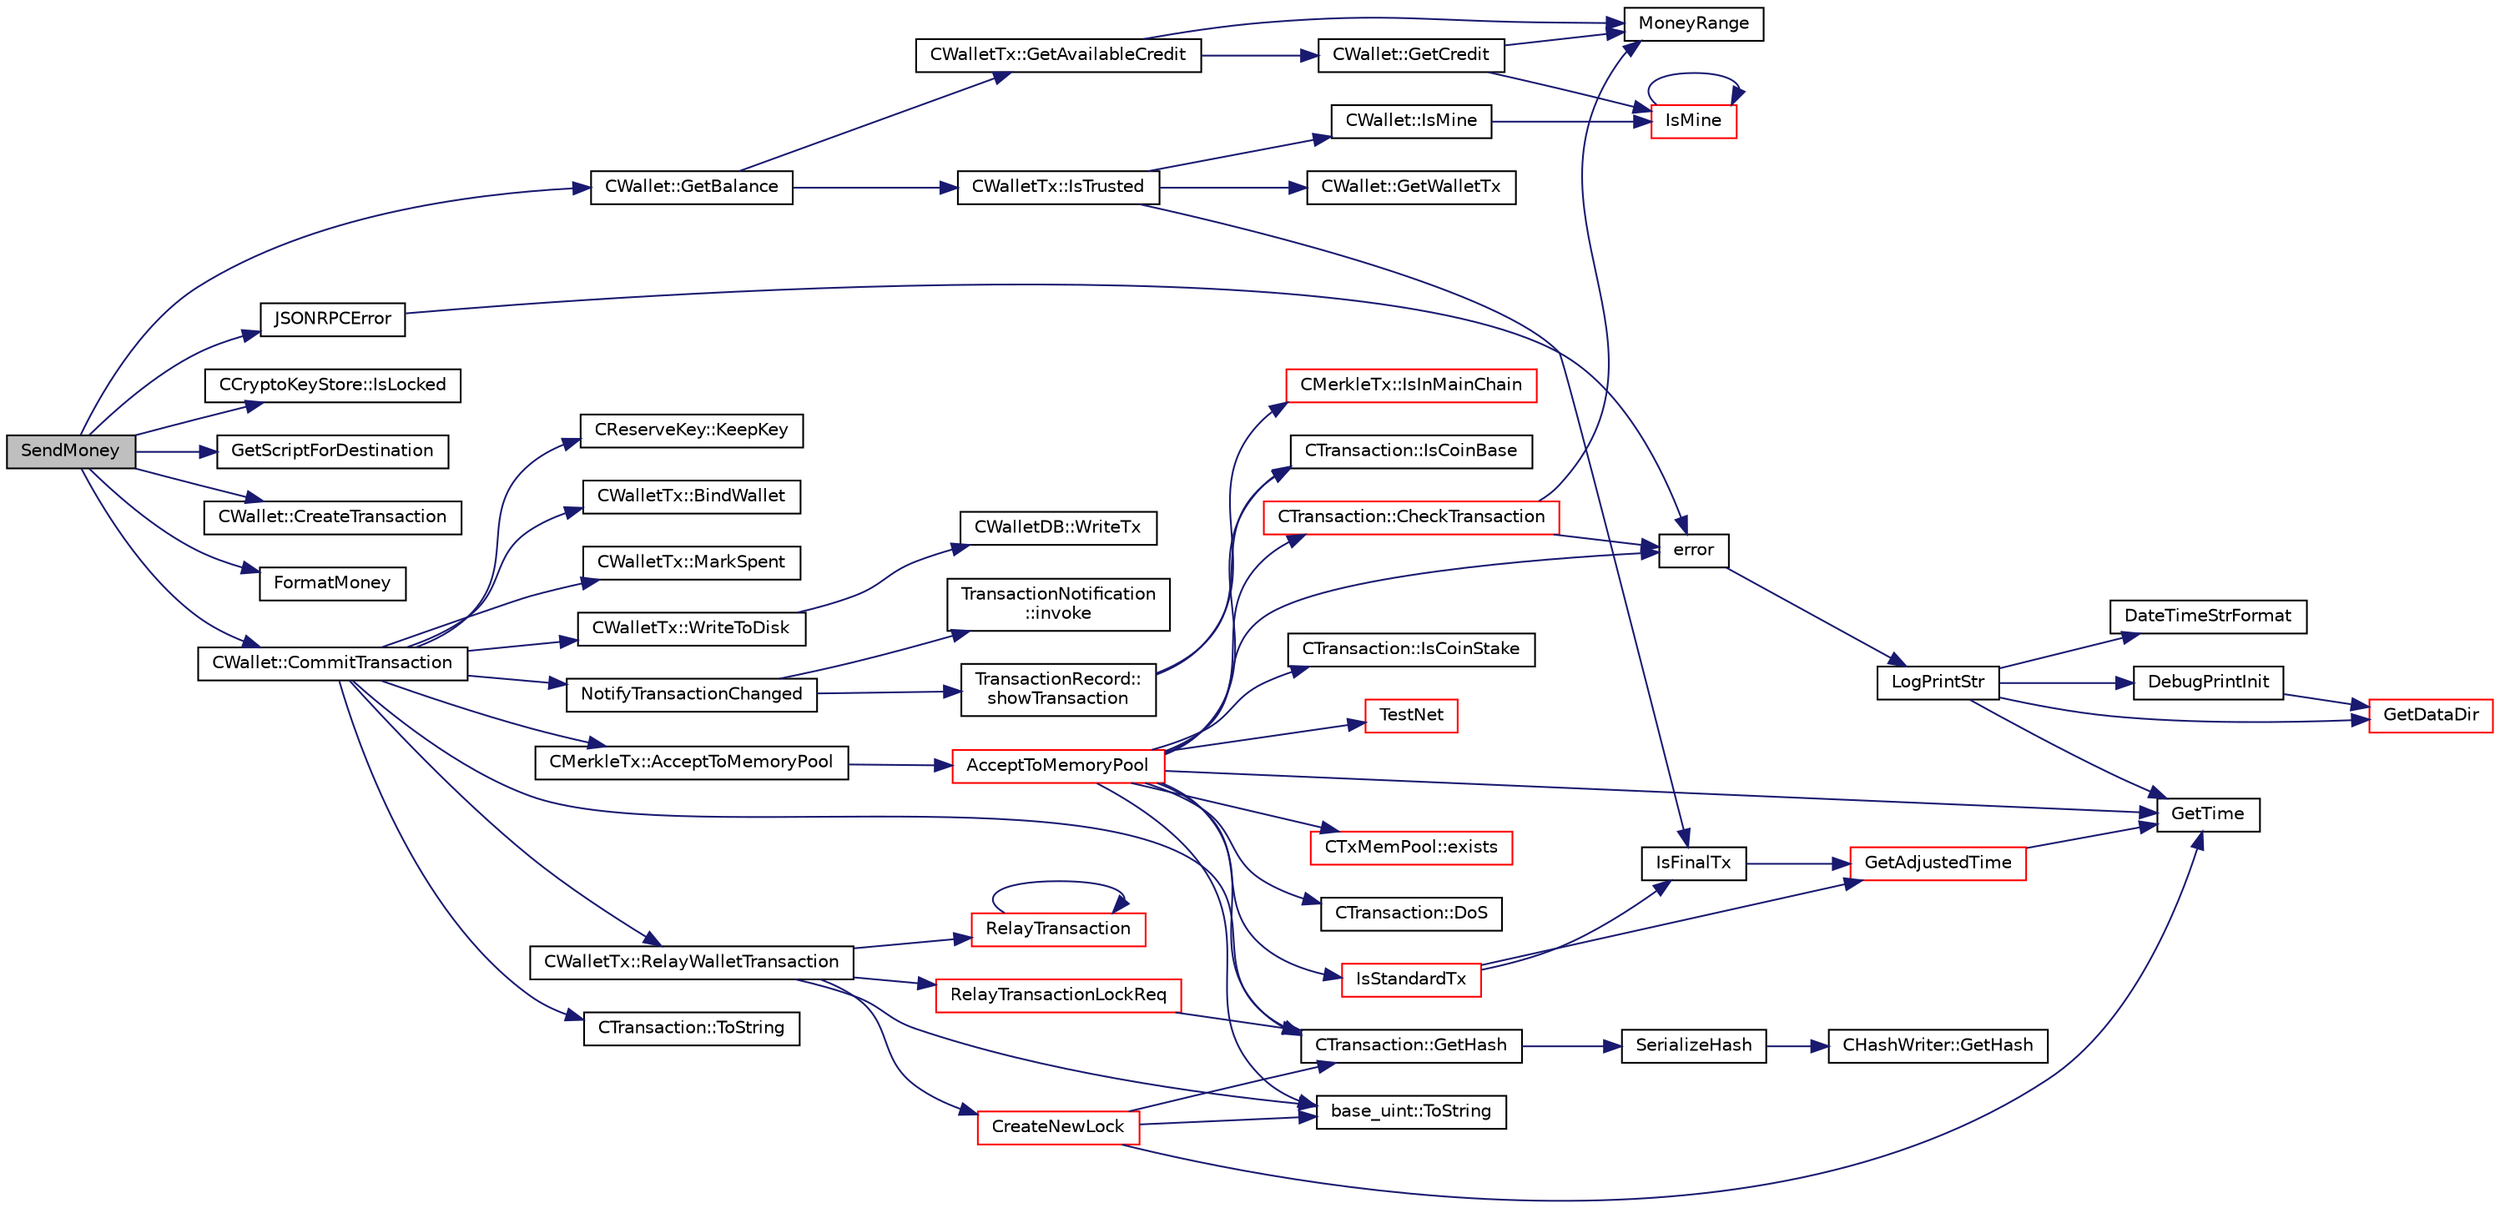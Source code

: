 digraph "SendMoney"
{
  edge [fontname="Helvetica",fontsize="10",labelfontname="Helvetica",labelfontsize="10"];
  node [fontname="Helvetica",fontsize="10",shape=record];
  rankdir="LR";
  Node1281 [label="SendMoney",height=0.2,width=0.4,color="black", fillcolor="grey75", style="filled", fontcolor="black"];
  Node1281 -> Node1282 [color="midnightblue",fontsize="10",style="solid",fontname="Helvetica"];
  Node1282 [label="JSONRPCError",height=0.2,width=0.4,color="black", fillcolor="white", style="filled",URL="$d2/d30/rpcprotocol_8cpp.html#a17b1bb111ab339efc951929834766039"];
  Node1282 -> Node1283 [color="midnightblue",fontsize="10",style="solid",fontname="Helvetica"];
  Node1283 [label="error",height=0.2,width=0.4,color="black", fillcolor="white", style="filled",URL="$d8/d3c/util_8h.html#af8985880cf4ef26df0a5aa2ffcb76662"];
  Node1283 -> Node1284 [color="midnightblue",fontsize="10",style="solid",fontname="Helvetica"];
  Node1284 [label="LogPrintStr",height=0.2,width=0.4,color="black", fillcolor="white", style="filled",URL="$d8/d3c/util_8h.html#afd4c3002b2797c0560adddb6af3ca1da"];
  Node1284 -> Node1285 [color="midnightblue",fontsize="10",style="solid",fontname="Helvetica"];
  Node1285 [label="DebugPrintInit",height=0.2,width=0.4,color="black", fillcolor="white", style="filled",URL="$df/d2d/util_8cpp.html#a751ff5f21d880737811136b5e0bcea12"];
  Node1285 -> Node1286 [color="midnightblue",fontsize="10",style="solid",fontname="Helvetica"];
  Node1286 [label="GetDataDir",height=0.2,width=0.4,color="red", fillcolor="white", style="filled",URL="$df/d2d/util_8cpp.html#ab83866a054745d4b30a3948a1b44beba"];
  Node1284 -> Node1286 [color="midnightblue",fontsize="10",style="solid",fontname="Helvetica"];
  Node1284 -> Node1291 [color="midnightblue",fontsize="10",style="solid",fontname="Helvetica"];
  Node1291 [label="DateTimeStrFormat",height=0.2,width=0.4,color="black", fillcolor="white", style="filled",URL="$df/d2d/util_8cpp.html#a749bc6776c8ec72d7c5e4dea56aee415"];
  Node1284 -> Node1292 [color="midnightblue",fontsize="10",style="solid",fontname="Helvetica"];
  Node1292 [label="GetTime",height=0.2,width=0.4,color="black", fillcolor="white", style="filled",URL="$df/d2d/util_8cpp.html#a46fac5fba8ba905b5f9acb364f5d8c6f"];
  Node1281 -> Node1293 [color="midnightblue",fontsize="10",style="solid",fontname="Helvetica"];
  Node1293 [label="CWallet::GetBalance",height=0.2,width=0.4,color="black", fillcolor="white", style="filled",URL="$d2/de5/class_c_wallet.html#aa6522c2833bc0a84d216cf102b51ba05"];
  Node1293 -> Node1294 [color="midnightblue",fontsize="10",style="solid",fontname="Helvetica"];
  Node1294 [label="CWalletTx::IsTrusted",height=0.2,width=0.4,color="black", fillcolor="white", style="filled",URL="$d6/d53/class_c_wallet_tx.html#a71efb0d5b5def8ae00a1d74b8741bfcb"];
  Node1294 -> Node1295 [color="midnightblue",fontsize="10",style="solid",fontname="Helvetica"];
  Node1295 [label="IsFinalTx",height=0.2,width=0.4,color="black", fillcolor="white", style="filled",URL="$df/d0a/main_8cpp.html#adc332cd7ac94e639bb4239618341be19"];
  Node1295 -> Node1296 [color="midnightblue",fontsize="10",style="solid",fontname="Helvetica"];
  Node1296 [label="GetAdjustedTime",height=0.2,width=0.4,color="red", fillcolor="white", style="filled",URL="$df/d2d/util_8cpp.html#a09f81b9c7650f898cf3cf305b87547e6"];
  Node1296 -> Node1292 [color="midnightblue",fontsize="10",style="solid",fontname="Helvetica"];
  Node1294 -> Node1298 [color="midnightblue",fontsize="10",style="solid",fontname="Helvetica"];
  Node1298 [label="CWallet::GetWalletTx",height=0.2,width=0.4,color="black", fillcolor="white", style="filled",URL="$d2/de5/class_c_wallet.html#ac496716bb889a5934fa27398aeb2330a"];
  Node1294 -> Node1299 [color="midnightblue",fontsize="10",style="solid",fontname="Helvetica"];
  Node1299 [label="CWallet::IsMine",height=0.2,width=0.4,color="black", fillcolor="white", style="filled",URL="$d2/de5/class_c_wallet.html#a4eada57edc1c443564b8cc9b853d955c"];
  Node1299 -> Node1300 [color="midnightblue",fontsize="10",style="solid",fontname="Helvetica"];
  Node1300 [label="IsMine",height=0.2,width=0.4,color="red", fillcolor="white", style="filled",URL="$dd/d0f/script_8cpp.html#adc59cf67d903c1ba1ef225561b85bfce"];
  Node1300 -> Node1300 [color="midnightblue",fontsize="10",style="solid",fontname="Helvetica"];
  Node1293 -> Node1302 [color="midnightblue",fontsize="10",style="solid",fontname="Helvetica"];
  Node1302 [label="CWalletTx::GetAvailableCredit",height=0.2,width=0.4,color="black", fillcolor="white", style="filled",URL="$d6/d53/class_c_wallet_tx.html#af3c82ba365c720dd3d929b86bf432ef6"];
  Node1302 -> Node1303 [color="midnightblue",fontsize="10",style="solid",fontname="Helvetica"];
  Node1303 [label="CWallet::GetCredit",height=0.2,width=0.4,color="black", fillcolor="white", style="filled",URL="$d2/de5/class_c_wallet.html#aa60b69c7d4ea6063ed83b13d7c6fe695"];
  Node1303 -> Node1304 [color="midnightblue",fontsize="10",style="solid",fontname="Helvetica"];
  Node1304 [label="MoneyRange",height=0.2,width=0.4,color="black", fillcolor="white", style="filled",URL="$dd/d2f/amount_8h.html#a12db56a9a1c931941f0943ecbb278aae"];
  Node1303 -> Node1300 [color="midnightblue",fontsize="10",style="solid",fontname="Helvetica"];
  Node1302 -> Node1304 [color="midnightblue",fontsize="10",style="solid",fontname="Helvetica"];
  Node1281 -> Node1305 [color="midnightblue",fontsize="10",style="solid",fontname="Helvetica"];
  Node1305 [label="CCryptoKeyStore::IsLocked",height=0.2,width=0.4,color="black", fillcolor="white", style="filled",URL="$db/dad/class_c_crypto_key_store.html#a52919fa284a3aa10f1b4bd6018b6dbee"];
  Node1281 -> Node1306 [color="midnightblue",fontsize="10",style="solid",fontname="Helvetica"];
  Node1306 [label="GetScriptForDestination",height=0.2,width=0.4,color="black", fillcolor="white", style="filled",URL="$dd/d0f/script_8cpp.html#ae40f28d3b46c21033f6ee1f1200d0321"];
  Node1281 -> Node1307 [color="midnightblue",fontsize="10",style="solid",fontname="Helvetica"];
  Node1307 [label="CWallet::CreateTransaction",height=0.2,width=0.4,color="black", fillcolor="white", style="filled",URL="$d2/de5/class_c_wallet.html#ad4f28aa4693c0d77a902b3b18de73d32"];
  Node1281 -> Node1308 [color="midnightblue",fontsize="10",style="solid",fontname="Helvetica"];
  Node1308 [label="FormatMoney",height=0.2,width=0.4,color="black", fillcolor="white", style="filled",URL="$df/d2d/util_8cpp.html#a3293aaba439017a99a494cbf39fb5681"];
  Node1281 -> Node1309 [color="midnightblue",fontsize="10",style="solid",fontname="Helvetica"];
  Node1309 [label="CWallet::CommitTransaction",height=0.2,width=0.4,color="black", fillcolor="white", style="filled",URL="$d2/de5/class_c_wallet.html#aa13fbeaebd271f910a54cc5b82d73fde"];
  Node1309 -> Node1310 [color="midnightblue",fontsize="10",style="solid",fontname="Helvetica"];
  Node1310 [label="CTransaction::ToString",height=0.2,width=0.4,color="black", fillcolor="white", style="filled",URL="$df/d43/class_c_transaction.html#a80370923c3ac828de68919295d5d0659"];
  Node1309 -> Node1311 [color="midnightblue",fontsize="10",style="solid",fontname="Helvetica"];
  Node1311 [label="CReserveKey::KeepKey",height=0.2,width=0.4,color="black", fillcolor="white", style="filled",URL="$d3/d65/class_c_reserve_key.html#a493d06f41ca9571f2a42c8581a3952d8"];
  Node1309 -> Node1312 [color="midnightblue",fontsize="10",style="solid",fontname="Helvetica"];
  Node1312 [label="CWalletTx::BindWallet",height=0.2,width=0.4,color="black", fillcolor="white", style="filled",URL="$d6/d53/class_c_wallet_tx.html#ab0ee7347584bff886dc24b9f63ff023c"];
  Node1309 -> Node1313 [color="midnightblue",fontsize="10",style="solid",fontname="Helvetica"];
  Node1313 [label="CWalletTx::MarkSpent",height=0.2,width=0.4,color="black", fillcolor="white", style="filled",URL="$d6/d53/class_c_wallet_tx.html#af2fc13459e324ad2b3f7c9914d86e7c8"];
  Node1309 -> Node1314 [color="midnightblue",fontsize="10",style="solid",fontname="Helvetica"];
  Node1314 [label="CWalletTx::WriteToDisk",height=0.2,width=0.4,color="black", fillcolor="white", style="filled",URL="$d6/d53/class_c_wallet_tx.html#ada0e71d717dd360faf047de54eef4942"];
  Node1314 -> Node1315 [color="midnightblue",fontsize="10",style="solid",fontname="Helvetica"];
  Node1315 [label="CWalletDB::WriteTx",height=0.2,width=0.4,color="black", fillcolor="white", style="filled",URL="$d4/d90/class_c_wallet_d_b.html#a76d2ca02898221ab66df5d5f7491164e"];
  Node1309 -> Node1316 [color="midnightblue",fontsize="10",style="solid",fontname="Helvetica"];
  Node1316 [label="NotifyTransactionChanged",height=0.2,width=0.4,color="black", fillcolor="white", style="filled",URL="$d7/d6a/transactiontablemodel_8cpp.html#a07e9dfe08b758569cb80c2558979c164"];
  Node1316 -> Node1317 [color="midnightblue",fontsize="10",style="solid",fontname="Helvetica"];
  Node1317 [label="TransactionRecord::\lshowTransaction",height=0.2,width=0.4,color="black", fillcolor="white", style="filled",URL="$d1/da7/class_transaction_record.html#a5ad1d1af4bec5b15a624b7a451e8cdbf",tooltip="Decompose CWallet transaction to model transaction records. "];
  Node1317 -> Node1318 [color="midnightblue",fontsize="10",style="solid",fontname="Helvetica"];
  Node1318 [label="CTransaction::IsCoinBase",height=0.2,width=0.4,color="black", fillcolor="white", style="filled",URL="$df/d43/class_c_transaction.html#a96256e8ac1bf79ad9c057e48c41132dd"];
  Node1317 -> Node1319 [color="midnightblue",fontsize="10",style="solid",fontname="Helvetica"];
  Node1319 [label="CMerkleTx::IsInMainChain",height=0.2,width=0.4,color="red", fillcolor="white", style="filled",URL="$d1/dff/class_c_merkle_tx.html#ad4b3623fabf1924dba2a7694e3418e1e"];
  Node1316 -> Node1442 [color="midnightblue",fontsize="10",style="solid",fontname="Helvetica"];
  Node1442 [label="TransactionNotification\l::invoke",height=0.2,width=0.4,color="black", fillcolor="white", style="filled",URL="$d6/d80/struct_transaction_notification.html#a6351a5b93f908a2df2e854e08178edb3"];
  Node1309 -> Node1345 [color="midnightblue",fontsize="10",style="solid",fontname="Helvetica"];
  Node1345 [label="CTransaction::GetHash",height=0.2,width=0.4,color="black", fillcolor="white", style="filled",URL="$df/d43/class_c_transaction.html#a0b46d80e82ca324e82c2ce3fc1492bfa"];
  Node1345 -> Node1346 [color="midnightblue",fontsize="10",style="solid",fontname="Helvetica"];
  Node1346 [label="SerializeHash",height=0.2,width=0.4,color="black", fillcolor="white", style="filled",URL="$db/dfb/hash_8h.html#a6de694e43f17c62025c6883965b65e63"];
  Node1346 -> Node1347 [color="midnightblue",fontsize="10",style="solid",fontname="Helvetica"];
  Node1347 [label="CHashWriter::GetHash",height=0.2,width=0.4,color="black", fillcolor="white", style="filled",URL="$d2/def/class_c_hash_writer.html#ae94a937211502eabf19477630090093a"];
  Node1309 -> Node1443 [color="midnightblue",fontsize="10",style="solid",fontname="Helvetica"];
  Node1443 [label="CMerkleTx::AcceptToMemoryPool",height=0.2,width=0.4,color="black", fillcolor="white", style="filled",URL="$d1/dff/class_c_merkle_tx.html#a61126e811a53b941b3efdf5a4e83db90"];
  Node1443 -> Node1444 [color="midnightblue",fontsize="10",style="solid",fontname="Helvetica"];
  Node1444 [label="AcceptToMemoryPool",height=0.2,width=0.4,color="red", fillcolor="white", style="filled",URL="$df/d0a/main_8cpp.html#a07799013ae532c6cb1ec11b02f096990",tooltip="(try to) add transaction to memory pool "];
  Node1444 -> Node1321 [color="midnightblue",fontsize="10",style="solid",fontname="Helvetica"];
  Node1321 [label="CTransaction::CheckTransaction",height=0.2,width=0.4,color="red", fillcolor="white", style="filled",URL="$df/d43/class_c_transaction.html#a2104329681e2749baeeaaf47c0af482d"];
  Node1321 -> Node1283 [color="midnightblue",fontsize="10",style="solid",fontname="Helvetica"];
  Node1321 -> Node1304 [color="midnightblue",fontsize="10",style="solid",fontname="Helvetica"];
  Node1444 -> Node1283 [color="midnightblue",fontsize="10",style="solid",fontname="Helvetica"];
  Node1444 -> Node1318 [color="midnightblue",fontsize="10",style="solid",fontname="Helvetica"];
  Node1444 -> Node1325 [color="midnightblue",fontsize="10",style="solid",fontname="Helvetica"];
  Node1325 [label="CTransaction::DoS",height=0.2,width=0.4,color="black", fillcolor="white", style="filled",URL="$df/d43/class_c_transaction.html#ae5f57b4b90e5a179bb359bdf72fba753"];
  Node1444 -> Node1326 [color="midnightblue",fontsize="10",style="solid",fontname="Helvetica"];
  Node1326 [label="CTransaction::IsCoinStake",height=0.2,width=0.4,color="black", fillcolor="white", style="filled",URL="$df/d43/class_c_transaction.html#ace4278a41a296d40dcf5fb2b9cf007ec"];
  Node1444 -> Node1327 [color="midnightblue",fontsize="10",style="solid",fontname="Helvetica"];
  Node1327 [label="TestNet",height=0.2,width=0.4,color="red", fillcolor="white", style="filled",URL="$d7/ddb/chainparams_8h.html#abc8c1af875107f5eac0f327bd3b8363d"];
  Node1444 -> Node1329 [color="midnightblue",fontsize="10",style="solid",fontname="Helvetica"];
  Node1329 [label="IsStandardTx",height=0.2,width=0.4,color="red", fillcolor="white", style="filled",URL="$df/d0a/main_8cpp.html#acd163a09d0e4384ebe85dead57730dd7"];
  Node1329 -> Node1295 [color="midnightblue",fontsize="10",style="solid",fontname="Helvetica"];
  Node1329 -> Node1296 [color="midnightblue",fontsize="10",style="solid",fontname="Helvetica"];
  Node1444 -> Node1345 [color="midnightblue",fontsize="10",style="solid",fontname="Helvetica"];
  Node1444 -> Node1348 [color="midnightblue",fontsize="10",style="solid",fontname="Helvetica"];
  Node1348 [label="CTxMemPool::exists",height=0.2,width=0.4,color="red", fillcolor="white", style="filled",URL="$db/d98/class_c_tx_mem_pool.html#a8b7a13b5289ab839d4460f41a7da9789"];
  Node1444 -> Node1353 [color="midnightblue",fontsize="10",style="solid",fontname="Helvetica"];
  Node1353 [label="base_uint::ToString",height=0.2,width=0.4,color="black", fillcolor="white", style="filled",URL="$da/df7/classbase__uint.html#acccba4d9d51a0c36261718ca0cbb293b"];
  Node1444 -> Node1292 [color="midnightblue",fontsize="10",style="solid",fontname="Helvetica"];
  Node1309 -> Node1445 [color="midnightblue",fontsize="10",style="solid",fontname="Helvetica"];
  Node1445 [label="CWalletTx::RelayWalletTransaction",height=0.2,width=0.4,color="black", fillcolor="white", style="filled",URL="$d6/d53/class_c_wallet_tx.html#aec8c50f3fcde27525485b6cd4a4e19b5"];
  Node1445 -> Node1353 [color="midnightblue",fontsize="10",style="solid",fontname="Helvetica"];
  Node1445 -> Node1446 [color="midnightblue",fontsize="10",style="solid",fontname="Helvetica"];
  Node1446 [label="CreateNewLock",height=0.2,width=0.4,color="red", fillcolor="white", style="filled",URL="$db/d72/instantx_8cpp.html#a3774b6dae3dfa0a6c85e3604e742150c"];
  Node1446 -> Node1345 [color="midnightblue",fontsize="10",style="solid",fontname="Helvetica"];
  Node1446 -> Node1353 [color="midnightblue",fontsize="10",style="solid",fontname="Helvetica"];
  Node1446 -> Node1292 [color="midnightblue",fontsize="10",style="solid",fontname="Helvetica"];
  Node1445 -> Node1452 [color="midnightblue",fontsize="10",style="solid",fontname="Helvetica"];
  Node1452 [label="RelayTransactionLockReq",height=0.2,width=0.4,color="red", fillcolor="white", style="filled",URL="$dd/d84/net_8cpp.html#adb65a9b8fedbc980f2bb4ab5da6d3392"];
  Node1452 -> Node1345 [color="midnightblue",fontsize="10",style="solid",fontname="Helvetica"];
  Node1445 -> Node1454 [color="midnightblue",fontsize="10",style="solid",fontname="Helvetica"];
  Node1454 [label="RelayTransaction",height=0.2,width=0.4,color="red", fillcolor="white", style="filled",URL="$dd/d84/net_8cpp.html#abe329205a15b55df86608f5f1964bdb1"];
  Node1454 -> Node1454 [color="midnightblue",fontsize="10",style="solid",fontname="Helvetica"];
}

